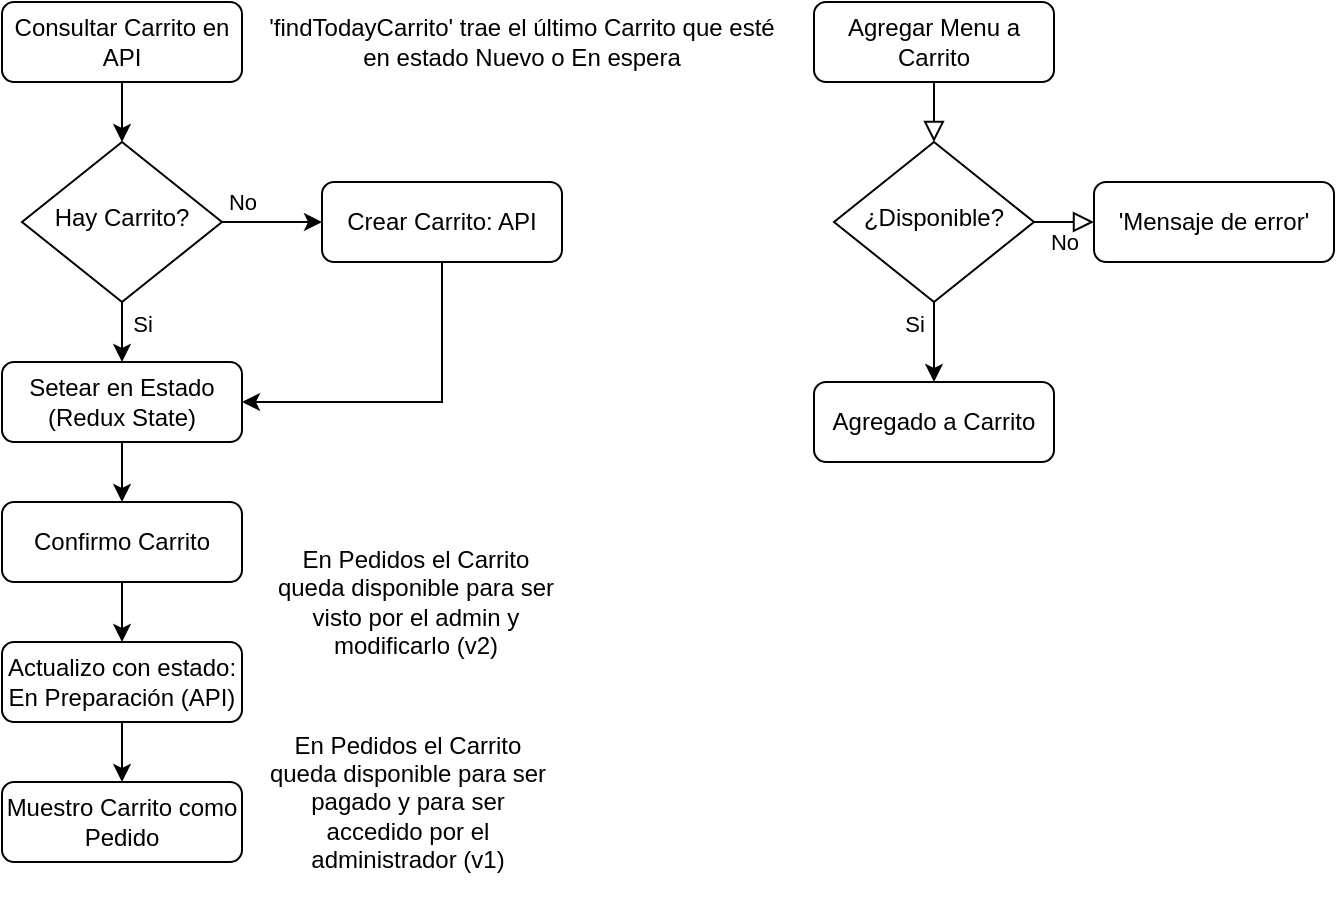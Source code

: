 <mxfile version="28.0.7">
  <diagram id="C5RBs43oDa-KdzZeNtuy" name="Page-1">
    <mxGraphModel dx="1042" dy="578" grid="1" gridSize="10" guides="1" tooltips="1" connect="1" arrows="1" fold="1" page="1" pageScale="1" pageWidth="827" pageHeight="1169" math="0" shadow="0">
      <root>
        <mxCell id="WIyWlLk6GJQsqaUBKTNV-0" />
        <mxCell id="WIyWlLk6GJQsqaUBKTNV-1" parent="WIyWlLk6GJQsqaUBKTNV-0" />
        <mxCell id="WIyWlLk6GJQsqaUBKTNV-2" value="" style="rounded=0;html=1;jettySize=auto;orthogonalLoop=1;fontSize=11;endArrow=block;endFill=0;endSize=8;strokeWidth=1;shadow=0;labelBackgroundColor=none;edgeStyle=orthogonalEdgeStyle;" parent="WIyWlLk6GJQsqaUBKTNV-1" source="WIyWlLk6GJQsqaUBKTNV-3" target="WIyWlLk6GJQsqaUBKTNV-6" edge="1">
          <mxGeometry relative="1" as="geometry" />
        </mxCell>
        <mxCell id="WIyWlLk6GJQsqaUBKTNV-3" value="Agregar Menu a Carrito" style="rounded=1;whiteSpace=wrap;html=1;fontSize=12;glass=0;strokeWidth=1;shadow=0;" parent="WIyWlLk6GJQsqaUBKTNV-1" vertex="1">
          <mxGeometry x="430" y="10" width="120" height="40" as="geometry" />
        </mxCell>
        <mxCell id="WIyWlLk6GJQsqaUBKTNV-5" value="No" style="edgeStyle=orthogonalEdgeStyle;rounded=0;html=1;jettySize=auto;orthogonalLoop=1;fontSize=11;endArrow=block;endFill=0;endSize=8;strokeWidth=1;shadow=0;labelBackgroundColor=none;" parent="WIyWlLk6GJQsqaUBKTNV-1" source="WIyWlLk6GJQsqaUBKTNV-6" target="WIyWlLk6GJQsqaUBKTNV-7" edge="1">
          <mxGeometry y="10" relative="1" as="geometry">
            <mxPoint as="offset" />
          </mxGeometry>
        </mxCell>
        <mxCell id="rZn8_mFb56a5YrIKVN9Q-2" style="edgeStyle=orthogonalEdgeStyle;rounded=0;orthogonalLoop=1;jettySize=auto;html=1;exitX=0.5;exitY=1;exitDx=0;exitDy=0;entryX=0.5;entryY=0;entryDx=0;entryDy=0;" parent="WIyWlLk6GJQsqaUBKTNV-1" source="WIyWlLk6GJQsqaUBKTNV-6" target="WIyWlLk6GJQsqaUBKTNV-12" edge="1">
          <mxGeometry relative="1" as="geometry" />
        </mxCell>
        <mxCell id="rZn8_mFb56a5YrIKVN9Q-23" value="Si" style="edgeLabel;html=1;align=center;verticalAlign=middle;resizable=0;points=[];" parent="rZn8_mFb56a5YrIKVN9Q-2" vertex="1" connectable="0">
          <mxGeometry x="-0.333" y="-4" relative="1" as="geometry">
            <mxPoint x="-6" y="-3" as="offset" />
          </mxGeometry>
        </mxCell>
        <mxCell id="WIyWlLk6GJQsqaUBKTNV-6" value="¿Disponible?" style="rhombus;whiteSpace=wrap;html=1;shadow=0;fontFamily=Helvetica;fontSize=12;align=center;strokeWidth=1;spacing=6;spacingTop=-4;" parent="WIyWlLk6GJQsqaUBKTNV-1" vertex="1">
          <mxGeometry x="440" y="80" width="100" height="80" as="geometry" />
        </mxCell>
        <mxCell id="WIyWlLk6GJQsqaUBKTNV-7" value="&#39;Mensaje de error&#39;" style="rounded=1;whiteSpace=wrap;html=1;fontSize=12;glass=0;strokeWidth=1;shadow=0;" parent="WIyWlLk6GJQsqaUBKTNV-1" vertex="1">
          <mxGeometry x="570" y="100" width="120" height="40" as="geometry" />
        </mxCell>
        <mxCell id="rZn8_mFb56a5YrIKVN9Q-8" style="edgeStyle=orthogonalEdgeStyle;rounded=0;orthogonalLoop=1;jettySize=auto;html=1;exitX=1;exitY=0.5;exitDx=0;exitDy=0;entryX=0;entryY=0.5;entryDx=0;entryDy=0;" parent="WIyWlLk6GJQsqaUBKTNV-1" source="WIyWlLk6GJQsqaUBKTNV-10" target="rZn8_mFb56a5YrIKVN9Q-7" edge="1">
          <mxGeometry relative="1" as="geometry" />
        </mxCell>
        <mxCell id="rZn8_mFb56a5YrIKVN9Q-9" value="No" style="edgeLabel;html=1;align=center;verticalAlign=middle;resizable=0;points=[];" parent="rZn8_mFb56a5YrIKVN9Q-8" vertex="1" connectable="0">
          <mxGeometry x="-0.6" y="1" relative="1" as="geometry">
            <mxPoint y="-9" as="offset" />
          </mxGeometry>
        </mxCell>
        <mxCell id="rZn8_mFb56a5YrIKVN9Q-13" style="edgeStyle=orthogonalEdgeStyle;rounded=0;orthogonalLoop=1;jettySize=auto;html=1;exitX=0.5;exitY=1;exitDx=0;exitDy=0;entryX=0.5;entryY=0;entryDx=0;entryDy=0;" parent="WIyWlLk6GJQsqaUBKTNV-1" source="WIyWlLk6GJQsqaUBKTNV-10" target="rZn8_mFb56a5YrIKVN9Q-12" edge="1">
          <mxGeometry relative="1" as="geometry" />
        </mxCell>
        <mxCell id="rZn8_mFb56a5YrIKVN9Q-14" value="Si" style="edgeLabel;html=1;align=center;verticalAlign=middle;resizable=0;points=[];" parent="rZn8_mFb56a5YrIKVN9Q-13" vertex="1" connectable="0">
          <mxGeometry x="-0.378" y="3" relative="1" as="geometry">
            <mxPoint x="7" y="1" as="offset" />
          </mxGeometry>
        </mxCell>
        <mxCell id="WIyWlLk6GJQsqaUBKTNV-10" value="Hay Carrito?" style="rhombus;whiteSpace=wrap;html=1;shadow=0;fontFamily=Helvetica;fontSize=12;align=center;strokeWidth=1;spacing=6;spacingTop=-4;" parent="WIyWlLk6GJQsqaUBKTNV-1" vertex="1">
          <mxGeometry x="34" y="80" width="100" height="80" as="geometry" />
        </mxCell>
        <mxCell id="rZn8_mFb56a5YrIKVN9Q-6" style="edgeStyle=orthogonalEdgeStyle;rounded=0;orthogonalLoop=1;jettySize=auto;html=1;exitX=0.5;exitY=1;exitDx=0;exitDy=0;entryX=0.5;entryY=0;entryDx=0;entryDy=0;" parent="WIyWlLk6GJQsqaUBKTNV-1" source="WIyWlLk6GJQsqaUBKTNV-11" target="WIyWlLk6GJQsqaUBKTNV-10" edge="1">
          <mxGeometry relative="1" as="geometry" />
        </mxCell>
        <mxCell id="WIyWlLk6GJQsqaUBKTNV-11" value="Consultar Carrito en API" style="rounded=1;whiteSpace=wrap;html=1;fontSize=12;glass=0;strokeWidth=1;shadow=0;" parent="WIyWlLk6GJQsqaUBKTNV-1" vertex="1">
          <mxGeometry x="24" y="10" width="120" height="40" as="geometry" />
        </mxCell>
        <mxCell id="WIyWlLk6GJQsqaUBKTNV-12" value="Agregado a Carrito" style="rounded=1;whiteSpace=wrap;html=1;fontSize=12;glass=0;strokeWidth=1;shadow=0;" parent="WIyWlLk6GJQsqaUBKTNV-1" vertex="1">
          <mxGeometry x="430" y="200" width="120" height="40" as="geometry" />
        </mxCell>
        <mxCell id="rZn8_mFb56a5YrIKVN9Q-15" style="edgeStyle=orthogonalEdgeStyle;rounded=0;orthogonalLoop=1;jettySize=auto;html=1;exitX=0.5;exitY=1;exitDx=0;exitDy=0;entryX=1;entryY=0.5;entryDx=0;entryDy=0;" parent="WIyWlLk6GJQsqaUBKTNV-1" source="rZn8_mFb56a5YrIKVN9Q-7" target="rZn8_mFb56a5YrIKVN9Q-12" edge="1">
          <mxGeometry relative="1" as="geometry" />
        </mxCell>
        <mxCell id="rZn8_mFb56a5YrIKVN9Q-7" value="Crear Carrito: API" style="rounded=1;whiteSpace=wrap;html=1;fontSize=12;glass=0;strokeWidth=1;shadow=0;" parent="WIyWlLk6GJQsqaUBKTNV-1" vertex="1">
          <mxGeometry x="184" y="100" width="120" height="40" as="geometry" />
        </mxCell>
        <mxCell id="rZn8_mFb56a5YrIKVN9Q-18" style="edgeStyle=orthogonalEdgeStyle;rounded=0;orthogonalLoop=1;jettySize=auto;html=1;exitX=0.5;exitY=1;exitDx=0;exitDy=0;entryX=0.5;entryY=0;entryDx=0;entryDy=0;" parent="WIyWlLk6GJQsqaUBKTNV-1" source="rZn8_mFb56a5YrIKVN9Q-12" target="rZn8_mFb56a5YrIKVN9Q-17" edge="1">
          <mxGeometry relative="1" as="geometry" />
        </mxCell>
        <mxCell id="rZn8_mFb56a5YrIKVN9Q-12" value="Setear en Estado&lt;div&gt;(Redux State)&lt;/div&gt;" style="rounded=1;whiteSpace=wrap;html=1;fontSize=12;glass=0;strokeWidth=1;shadow=0;" parent="WIyWlLk6GJQsqaUBKTNV-1" vertex="1">
          <mxGeometry x="24" y="190" width="120" height="40" as="geometry" />
        </mxCell>
        <mxCell id="rZn8_mFb56a5YrIKVN9Q-16" value="&#39;findTodayCarrito&#39; trae el último Carrito que esté en estado Nuevo o En espera" style="text;html=1;align=center;verticalAlign=middle;whiteSpace=wrap;rounded=0;" parent="WIyWlLk6GJQsqaUBKTNV-1" vertex="1">
          <mxGeometry x="154" y="10" width="260" height="40" as="geometry" />
        </mxCell>
        <mxCell id="rZn8_mFb56a5YrIKVN9Q-20" style="edgeStyle=orthogonalEdgeStyle;rounded=0;orthogonalLoop=1;jettySize=auto;html=1;exitX=0.5;exitY=1;exitDx=0;exitDy=0;entryX=0.5;entryY=0;entryDx=0;entryDy=0;" parent="WIyWlLk6GJQsqaUBKTNV-1" source="rZn8_mFb56a5YrIKVN9Q-17" target="rZn8_mFb56a5YrIKVN9Q-19" edge="1">
          <mxGeometry relative="1" as="geometry" />
        </mxCell>
        <mxCell id="rZn8_mFb56a5YrIKVN9Q-17" value="Confirmo Carrito" style="rounded=1;whiteSpace=wrap;html=1;fontSize=12;glass=0;strokeWidth=1;shadow=0;" parent="WIyWlLk6GJQsqaUBKTNV-1" vertex="1">
          <mxGeometry x="24" y="260" width="120" height="40" as="geometry" />
        </mxCell>
        <mxCell id="rZn8_mFb56a5YrIKVN9Q-22" style="edgeStyle=orthogonalEdgeStyle;rounded=0;orthogonalLoop=1;jettySize=auto;html=1;exitX=0.5;exitY=1;exitDx=0;exitDy=0;entryX=0.5;entryY=0;entryDx=0;entryDy=0;" parent="WIyWlLk6GJQsqaUBKTNV-1" source="rZn8_mFb56a5YrIKVN9Q-19" target="rZn8_mFb56a5YrIKVN9Q-21" edge="1">
          <mxGeometry relative="1" as="geometry" />
        </mxCell>
        <mxCell id="rZn8_mFb56a5YrIKVN9Q-19" value="Actualizo con estado:&lt;div&gt;En Preparación (API)&lt;/div&gt;" style="rounded=1;whiteSpace=wrap;html=1;fontSize=12;glass=0;strokeWidth=1;shadow=0;" parent="WIyWlLk6GJQsqaUBKTNV-1" vertex="1">
          <mxGeometry x="24" y="330" width="120" height="40" as="geometry" />
        </mxCell>
        <mxCell id="rZn8_mFb56a5YrIKVN9Q-21" value="Muestro Carrito como Pedido" style="rounded=1;whiteSpace=wrap;html=1;" parent="WIyWlLk6GJQsqaUBKTNV-1" vertex="1">
          <mxGeometry x="24" y="400" width="120" height="40" as="geometry" />
        </mxCell>
        <mxCell id="rZn8_mFb56a5YrIKVN9Q-24" value="En Pedidos el Carrito queda disponible para ser pagado y para ser accedido por el administrador (v1)" style="text;html=1;align=center;verticalAlign=middle;whiteSpace=wrap;rounded=0;" parent="WIyWlLk6GJQsqaUBKTNV-1" vertex="1">
          <mxGeometry x="154" y="360" width="146" height="100" as="geometry" />
        </mxCell>
        <mxCell id="yxZj1f3-CtKimqrU-b0z-0" value="En Pedidos el Carrito queda disponible para ser visto por el admin y modificarlo (v2)" style="text;html=1;align=center;verticalAlign=middle;whiteSpace=wrap;rounded=0;" vertex="1" parent="WIyWlLk6GJQsqaUBKTNV-1">
          <mxGeometry x="158" y="260" width="146" height="100" as="geometry" />
        </mxCell>
      </root>
    </mxGraphModel>
  </diagram>
</mxfile>
